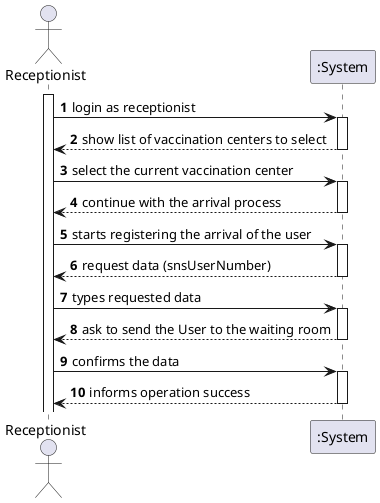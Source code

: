 @startuml
'https://plantuml.com/sequence-diagram

autonumber

actor "Receptionist" as RCP


activate RCP
RCP -> ":System" :  login as receptionist
activate ":System"
":System" --> RCP : show list of vaccination centers to select
deactivate ":System"
RCP -> ":System" :  select the current vaccination center
activate ":System"
":System" --> RCP : continue with the arrival process

deactivate ":System"
RCP -> ":System" : starts registering the arrival of the user
activate ":System"
":System" --> RCP : request data (snsUserNumber)
deactivate ":System"

RCP -> ":System" : types requested data
activate ":System"
":System" --> RCP : ask to send the User to the waiting room
deactivate ":System"

RCP -> ":System" : confirms the data
activate ":System"
":System" --> RCP : informs operation success
deactivate ":System"
@enduml